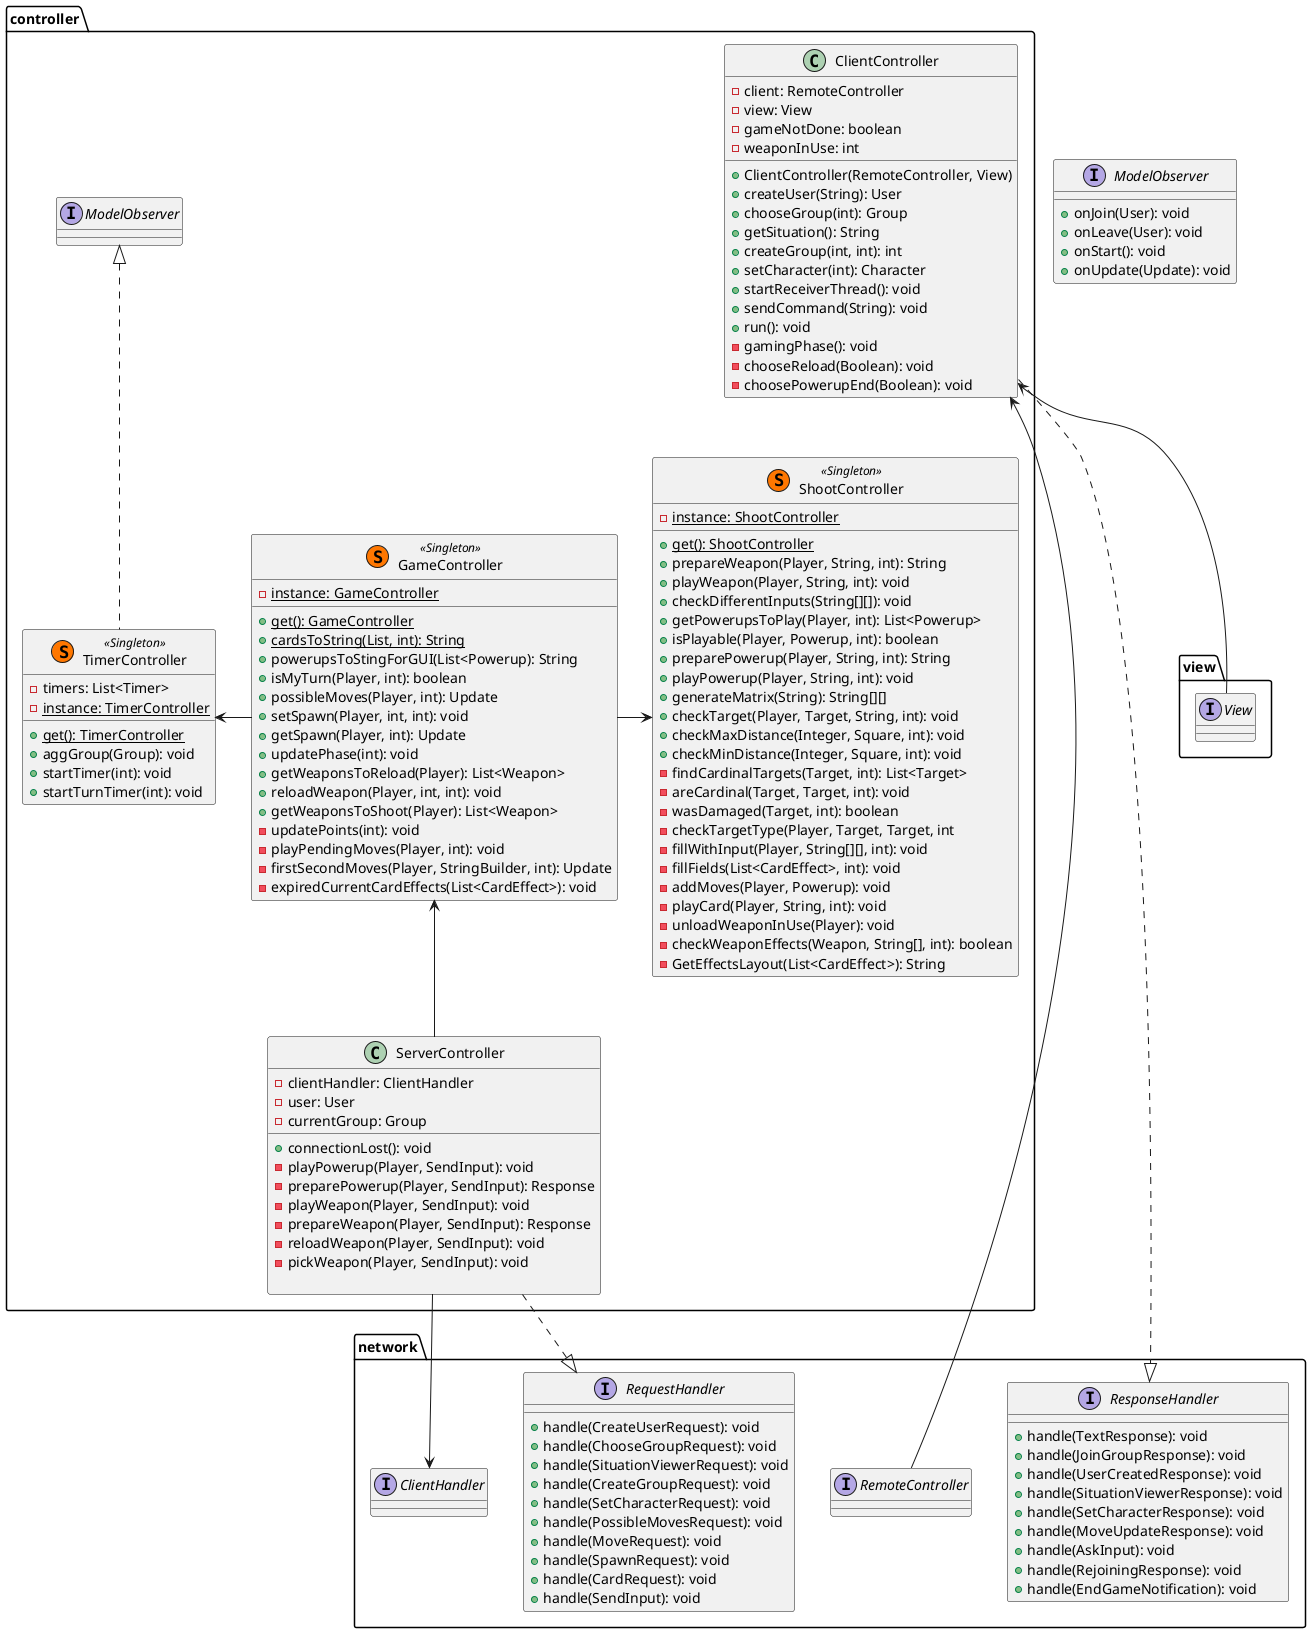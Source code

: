 @startuml

package controller {
    class ClientController{
        - client: RemoteController
        - view: View
        - gameNotDone: boolean
        - weaponInUse: int
        __
        + ClientController(RemoteController, View)
        + createUser(String): User
        + chooseGroup(int): Group
        + getSituation(): String
        + createGroup(int, int): int
        + setCharacter(int): Character
        + startReceiverThread(): void
        + sendCommand(String): void
        + run(): void
        - gamingPhase(): void
        - chooseReload(Boolean): void
        - choosePowerupEnd(Boolean): void
    }

    class GameController << (S,#FF7700) Singleton >>{
        - {static} instance: GameController
        __
        + {static} get(): GameController
        + {static} cardsToString(List, int): String
        + powerupsToStingForGUI(List<Powerup): String
        + isMyTurn(Player, int): boolean
        + possibleMoves(Player, int): Update
        + setSpawn(Player, int, int): void
        + getSpawn(Player, int): Update
        + updatePhase(int): void
        + getWeaponsToReload(Player): List<Weapon>
        + reloadWeapon(Player, int, int): void
        + getWeaponsToShoot(Player): List<Weapon>
        - updatePoints(int): void
        - playPendingMoves(Player, int): void
        - firstSecondMoves(Player, StringBuilder, int): Update
        - expiredCurrentCardEffects(List<CardEffect>): void
    }

    class ShootController << (S,#FF7700) Singleton >> {
        - {static} instance: ShootController
        __
        + {static} get(): ShootController
        + prepareWeapon(Player, String, int): String
        + playWeapon(Player, String, int): void
        + checkDifferentInputs(String[][]): void
        + getPowerupsToPlay(Player, int): List<Powerup>
        + isPlayable(Player, Powerup, int): boolean
        + preparePowerup(Player, String, int): String
        + playPowerup(Player, String, int): void
        + generateMatrix(String): String[][]
        + checkTarget(Player, Target, String, int): void
        + checkMaxDistance(Integer, Square, int): void
        + checkMinDistance(Integer, Square, int): void
        - findCardinalTargets(Target, int): List<Target>
        - areCardinal(Target, Target, int): void
        - wasDamaged(Target, int): boolean
        - checkTargetType(Player, Target, Target, int
        - fillWithInput(Player, String[][], int): void
        - fillFields(List<CardEffect>, int): void
        - addMoves(Player, Powerup): void
        - playCard(Player, String, int): void
        - unloadWeaponInUse(Player): void
        - checkWeaponEffects(Weapon, String[], int): boolean
        - GetEffectsLayout(List<CardEffect>): String
    }

    class TimerController << (S,#FF7700) Singleton >> implements ModelObserver{
        - timers: List<Timer>
        - {static} instance: TimerController
        __
        + {static} get(): TimerController
        + aggGroup(Group): void
        + startTimer(int): void
        + startTurnTimer(int): void
    }

    class ServerController{
        - clientHandler: ClientHandler
        - user: User
        - currentGroup: Group
        __
        + connectionLost(): void
        - playPowerup(Player, SendInput): void
        - preparePowerup(Player, SendInput): Response
        - playWeapon(Player, SendInput): void
        - prepareWeapon(Player, SendInput): Response
        - reloadWeapon(Player, SendInput): void
        - pickWeapon(Player, SendInput): void

    }

    GameController <-- ServerController
    GameController -> ShootController
    TimerController <- GameController
}
package network{
    interface RemoteController
    interface ResponseHandler{
        + handle(TextResponse): void
        + handle(JoinGroupResponse): void
        + handle(UserCreatedResponse): void
        + handle(SituationViewerResponse): void
        + handle(SetCharacterResponse): void
        + handle(MoveUpdateResponse): void
        + handle(AskInput): void
        + handle(RejoiningResponse): void
        + handle(EndGameNotification): void
    }
    interface RequestHandler{

    + handle(CreateUserRequest): void
    + handle(ChooseGroupRequest): void
    + handle(SituationViewerRequest): void
    + handle(CreateGroupRequest): void
    + handle(SetCharacterRequest): void
    + handle(PossibleMovesRequest): void
    + handle(MoveRequest): void
    + handle(SpawnRequest): void
    + handle(CardRequest): void
    + handle(SendInput): void
    }

    interface ClientHandler{
    }
}
package view{
    interface View
}

interface ModelObserver{
    + onJoin(User): void
    + onLeave(User): void
    + onStart(): void
    + onUpdate(Update): void
}
ClientController <-- View
ClientController <- RemoteController
ClientController ..|> ResponseHandler
ServerController ..|> RequestHandler
ServerController --> ClientHandler
@enduml